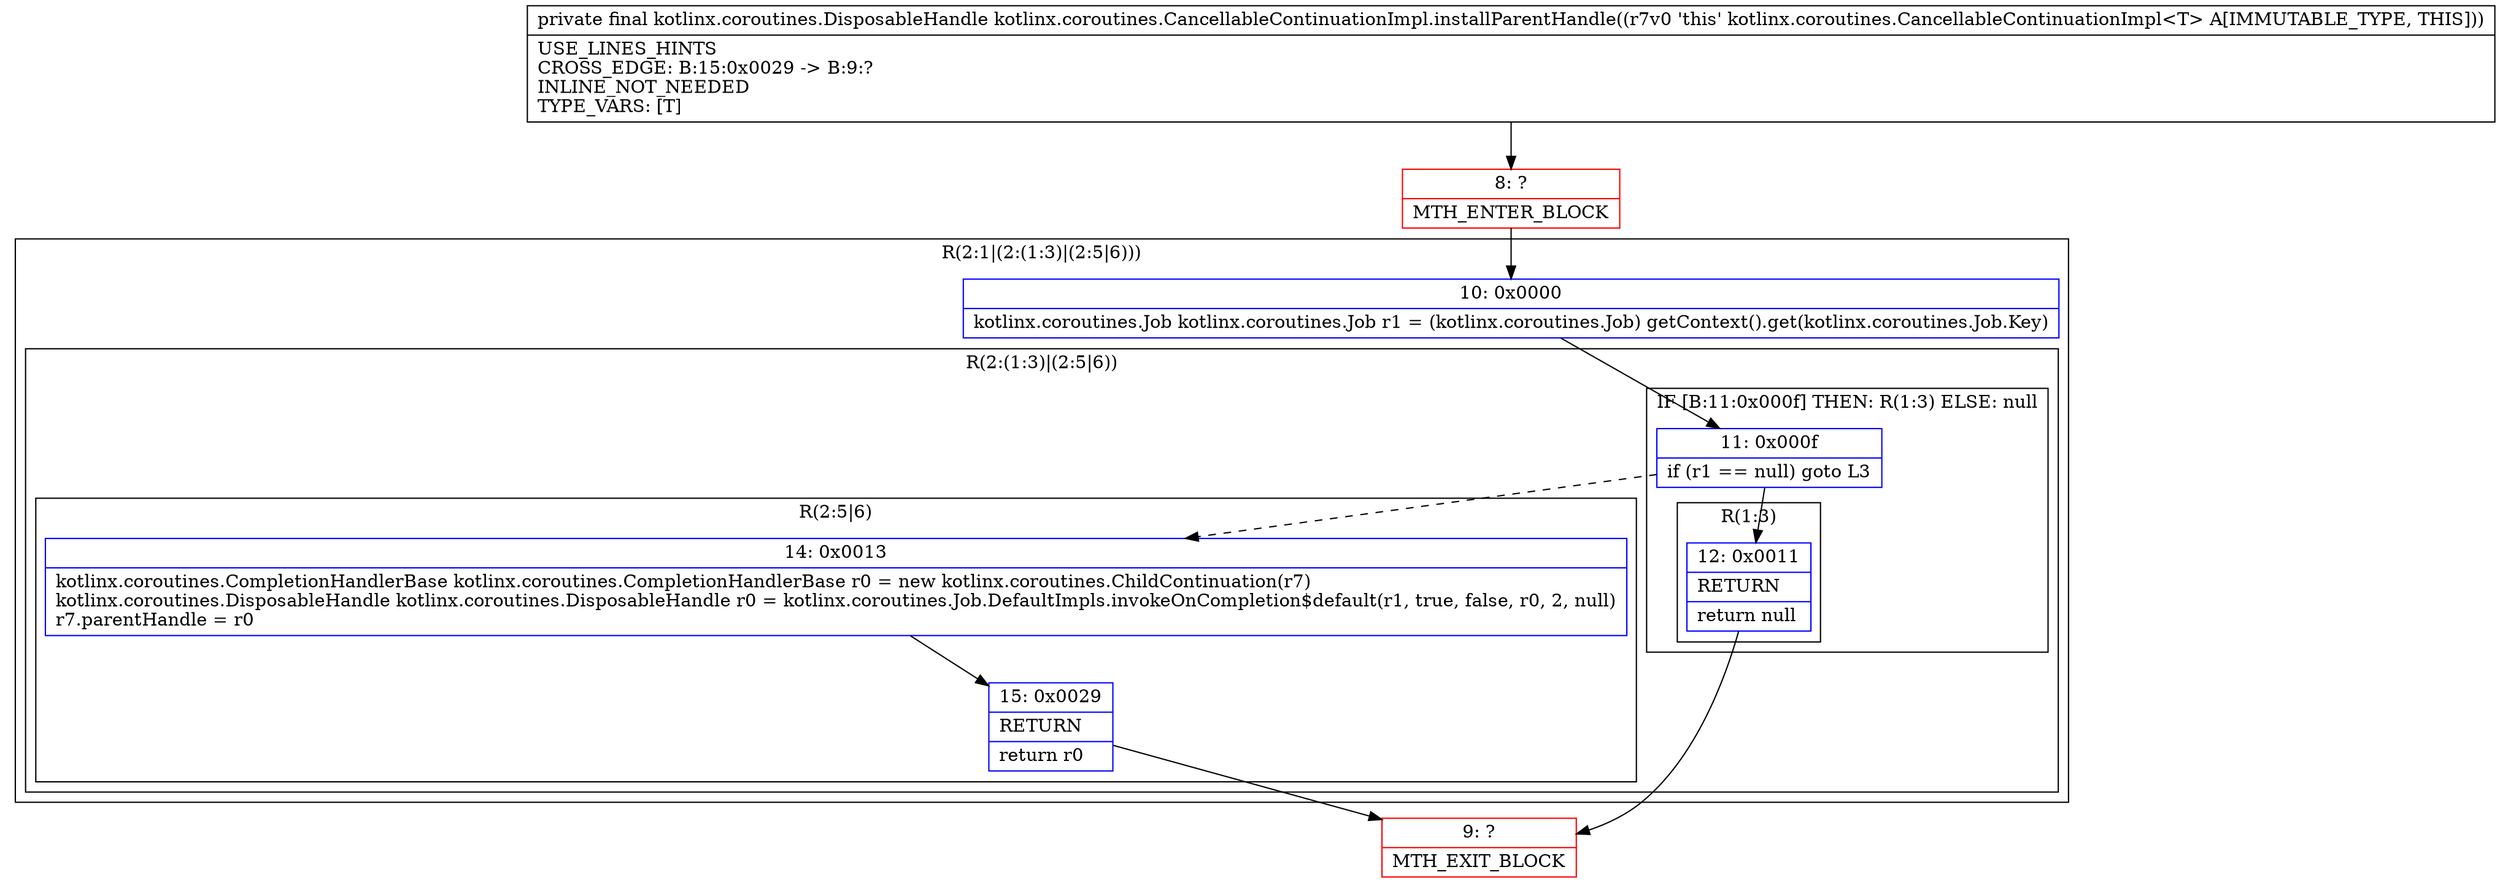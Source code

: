 digraph "CFG forkotlinx.coroutines.CancellableContinuationImpl.installParentHandle()Lkotlinx\/coroutines\/DisposableHandle;" {
subgraph cluster_Region_1918624821 {
label = "R(2:1|(2:(1:3)|(2:5|6)))";
node [shape=record,color=blue];
Node_10 [shape=record,label="{10\:\ 0x0000|kotlinx.coroutines.Job kotlinx.coroutines.Job r1 = (kotlinx.coroutines.Job) getContext().get(kotlinx.coroutines.Job.Key)\l}"];
subgraph cluster_Region_847666133 {
label = "R(2:(1:3)|(2:5|6))";
node [shape=record,color=blue];
subgraph cluster_IfRegion_1959190503 {
label = "IF [B:11:0x000f] THEN: R(1:3) ELSE: null";
node [shape=record,color=blue];
Node_11 [shape=record,label="{11\:\ 0x000f|if (r1 == null) goto L3\l}"];
subgraph cluster_Region_206485178 {
label = "R(1:3)";
node [shape=record,color=blue];
Node_12 [shape=record,label="{12\:\ 0x0011|RETURN\l|return null\l}"];
}
}
subgraph cluster_Region_1795014206 {
label = "R(2:5|6)";
node [shape=record,color=blue];
Node_14 [shape=record,label="{14\:\ 0x0013|kotlinx.coroutines.CompletionHandlerBase kotlinx.coroutines.CompletionHandlerBase r0 = new kotlinx.coroutines.ChildContinuation(r7)\lkotlinx.coroutines.DisposableHandle kotlinx.coroutines.DisposableHandle r0 = kotlinx.coroutines.Job.DefaultImpls.invokeOnCompletion$default(r1, true, false, r0, 2, null)\lr7.parentHandle = r0\l}"];
Node_15 [shape=record,label="{15\:\ 0x0029|RETURN\l|return r0\l}"];
}
}
}
Node_8 [shape=record,color=red,label="{8\:\ ?|MTH_ENTER_BLOCK\l}"];
Node_9 [shape=record,color=red,label="{9\:\ ?|MTH_EXIT_BLOCK\l}"];
MethodNode[shape=record,label="{private final kotlinx.coroutines.DisposableHandle kotlinx.coroutines.CancellableContinuationImpl.installParentHandle((r7v0 'this' kotlinx.coroutines.CancellableContinuationImpl\<T\> A[IMMUTABLE_TYPE, THIS]))  | USE_LINES_HINTS\lCROSS_EDGE: B:15:0x0029 \-\> B:9:?\lINLINE_NOT_NEEDED\lTYPE_VARS: [T]\l}"];
MethodNode -> Node_8;Node_10 -> Node_11;
Node_11 -> Node_12;
Node_11 -> Node_14[style=dashed];
Node_12 -> Node_9;
Node_14 -> Node_15;
Node_15 -> Node_9;
Node_8 -> Node_10;
}

